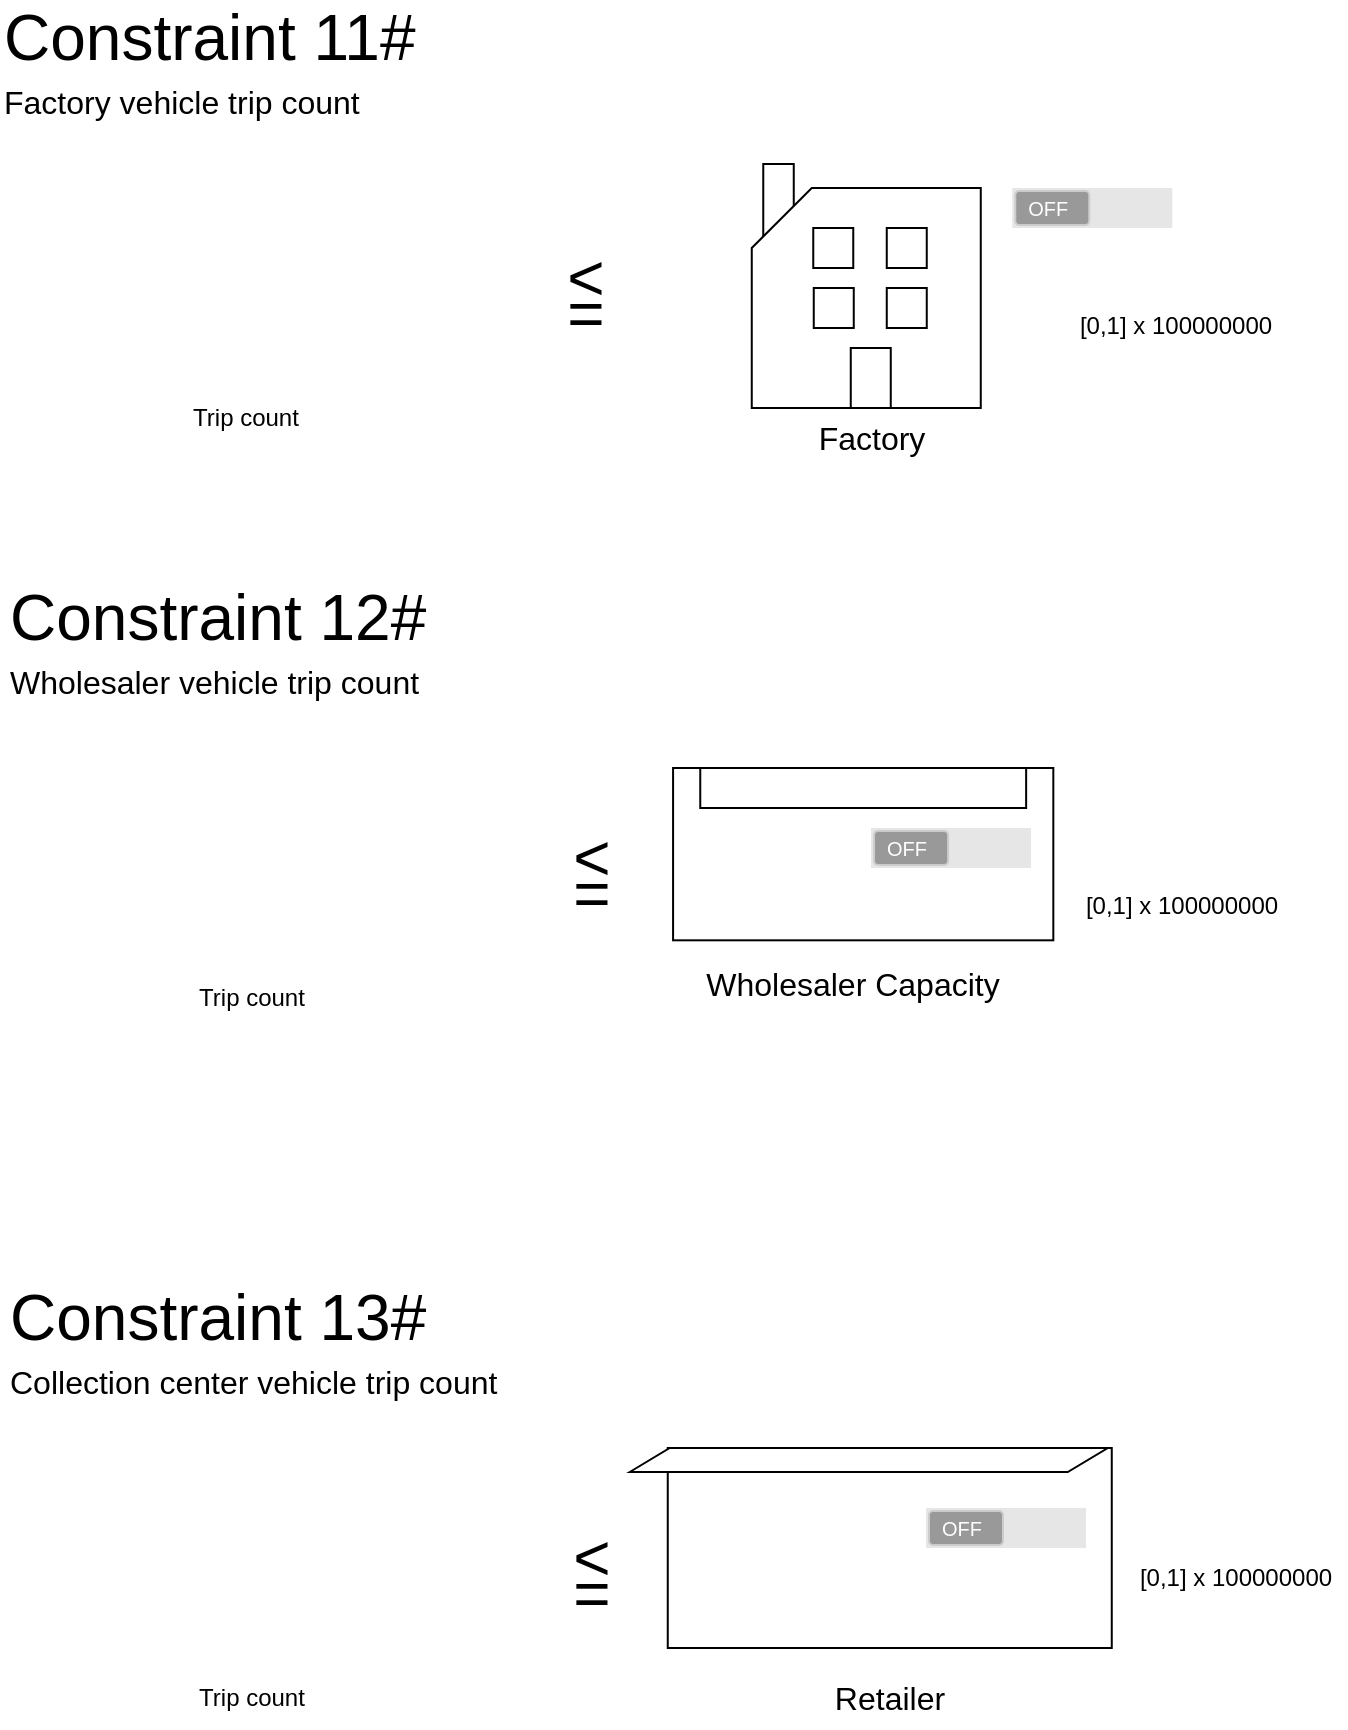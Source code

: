<mxfile version="20.3.6" type="device"><diagram id="E5e32wnW4O3eH5RmdQvd" name="Page-1"><mxGraphModel dx="964" dy="695" grid="1" gridSize="10" guides="1" tooltips="1" connect="1" arrows="1" fold="1" page="1" pageScale="1" pageWidth="850" pageHeight="1100" math="0" shadow="0"><root><mxCell id="0"/><mxCell id="1" parent="0"/><mxCell id="cN4R7d-649DsWRoi0HFM-1" value="" style="shape=image;html=1;verticalAlign=top;verticalLabelPosition=bottom;labelBackgroundColor=#ffffff;imageAspect=0;aspect=fixed;image=https://cdn4.iconfinder.com/data/icons/free-ui-set/200/line_3-05-128.png" vertex="1" parent="1"><mxGeometry x="140" y="160" width="128" height="128" as="geometry"/></mxCell><mxCell id="cN4R7d-649DsWRoi0HFM-2" value="" style="shape=image;html=1;verticalAlign=top;verticalLabelPosition=bottom;labelBackgroundColor=#ffffff;imageAspect=0;aspect=fixed;image=https://cdn4.iconfinder.com/data/icons/free-ui-set/200/line_3-05-128.png" vertex="1" parent="1"><mxGeometry x="230" y="160" width="128" height="128" as="geometry"/></mxCell><mxCell id="cN4R7d-649DsWRoi0HFM-4" value="" style="verticalLabelPosition=bottom;verticalAlign=top;html=1;shadow=0;dashed=0;strokeWidth=1;shape=mxgraph.android.switch_off;fillColor=#E6E6E6;sketch=0;" vertex="1" parent="1"><mxGeometry x="633.13" y="170" width="80" height="20" as="geometry"/></mxCell><mxCell id="cN4R7d-649DsWRoi0HFM-5" value="" style="group" vertex="1" connectable="0" parent="1"><mxGeometry x="390" y="200.38" width="60" height="47.25" as="geometry"/></mxCell><mxCell id="cN4R7d-649DsWRoi0HFM-6" value="=" style="text;html=1;strokeColor=none;fillColor=none;align=center;verticalAlign=middle;whiteSpace=wrap;rounded=0;fontSize=32;" vertex="1" parent="cN4R7d-649DsWRoi0HFM-5"><mxGeometry y="17.25" width="60" height="30" as="geometry"/></mxCell><mxCell id="cN4R7d-649DsWRoi0HFM-7" value="&amp;lt;" style="text;html=1;strokeColor=none;fillColor=none;align=center;verticalAlign=middle;whiteSpace=wrap;rounded=0;fontSize=32;" vertex="1" parent="cN4R7d-649DsWRoi0HFM-5"><mxGeometry width="60" height="30" as="geometry"/></mxCell><mxCell id="cN4R7d-649DsWRoi0HFM-9" value="" style="group" vertex="1" connectable="0" parent="1"><mxGeometry x="491.63" y="158" width="141.5" height="161.5" as="geometry"/></mxCell><mxCell id="cN4R7d-649DsWRoi0HFM-10" value="" style="rounded=0;whiteSpace=wrap;html=1;" vertex="1" parent="cN4R7d-649DsWRoi0HFM-9"><mxGeometry x="17" width="15.25" height="40" as="geometry"/></mxCell><mxCell id="cN4R7d-649DsWRoi0HFM-11" value="Factory" style="text;html=1;strokeColor=none;fillColor=none;align=center;verticalAlign=middle;whiteSpace=wrap;rounded=0;fontSize=16;" vertex="1" parent="cN4R7d-649DsWRoi0HFM-9"><mxGeometry y="122" width="141.5" height="30" as="geometry"/></mxCell><mxCell id="cN4R7d-649DsWRoi0HFM-12" value="" style="shape=card;whiteSpace=wrap;html=1;" vertex="1" parent="cN4R7d-649DsWRoi0HFM-9"><mxGeometry x="11.25" y="12" width="114.5" height="110" as="geometry"/></mxCell><mxCell id="cN4R7d-649DsWRoi0HFM-13" value="" style="whiteSpace=wrap;html=1;aspect=fixed;" vertex="1" parent="cN4R7d-649DsWRoi0HFM-9"><mxGeometry x="78.75" y="62" width="20" height="20" as="geometry"/></mxCell><mxCell id="cN4R7d-649DsWRoi0HFM-14" value="" style="whiteSpace=wrap;html=1;aspect=fixed;" vertex="1" parent="cN4R7d-649DsWRoi0HFM-9"><mxGeometry x="42" y="32" width="20" height="20" as="geometry"/></mxCell><mxCell id="cN4R7d-649DsWRoi0HFM-15" value="" style="whiteSpace=wrap;html=1;aspect=fixed;" vertex="1" parent="cN4R7d-649DsWRoi0HFM-9"><mxGeometry x="78.75" y="32" width="20" height="20" as="geometry"/></mxCell><mxCell id="cN4R7d-649DsWRoi0HFM-16" value="" style="whiteSpace=wrap;html=1;aspect=fixed;" vertex="1" parent="cN4R7d-649DsWRoi0HFM-9"><mxGeometry x="42.25" y="62" width="20" height="20" as="geometry"/></mxCell><mxCell id="cN4R7d-649DsWRoi0HFM-17" value="" style="rounded=0;whiteSpace=wrap;html=1;" vertex="1" parent="cN4R7d-649DsWRoi0HFM-9"><mxGeometry x="60.75" y="92" width="20" height="30" as="geometry"/></mxCell><mxCell id="cN4R7d-649DsWRoi0HFM-18" value="[0,1] x 100000000" style="text;html=1;strokeColor=none;fillColor=none;align=center;verticalAlign=middle;whiteSpace=wrap;rounded=0;" vertex="1" parent="1"><mxGeometry x="660" y="223.75" width="110" height="30" as="geometry"/></mxCell><mxCell id="cN4R7d-649DsWRoi0HFM-19" value="Trip count" style="text;html=1;strokeColor=none;fillColor=none;align=center;verticalAlign=middle;whiteSpace=wrap;rounded=0;" vertex="1" parent="1"><mxGeometry x="220" y="270" width="60" height="30" as="geometry"/></mxCell><mxCell id="cN4R7d-649DsWRoi0HFM-20" value="Constraint 11#" style="text;html=1;strokeColor=none;fillColor=none;align=left;verticalAlign=middle;whiteSpace=wrap;rounded=0;fontSize=32;" vertex="1" parent="1"><mxGeometry x="127" y="80" width="247.25" height="30" as="geometry"/></mxCell><mxCell id="cN4R7d-649DsWRoi0HFM-21" value="Factory vehicle trip count" style="text;html=1;strokeColor=none;fillColor=none;align=left;verticalAlign=middle;whiteSpace=wrap;rounded=0;fontSize=16;" vertex="1" parent="1"><mxGeometry x="127" y="112" width="387.25" height="30" as="geometry"/></mxCell><mxCell id="cN4R7d-649DsWRoi0HFM-22" value="" style="shape=image;html=1;verticalAlign=top;verticalLabelPosition=bottom;labelBackgroundColor=#ffffff;imageAspect=0;aspect=fixed;image=https://cdn4.iconfinder.com/data/icons/free-ui-set/200/line_3-05-128.png" vertex="1" parent="1"><mxGeometry x="143" y="450" width="128" height="128" as="geometry"/></mxCell><mxCell id="cN4R7d-649DsWRoi0HFM-23" value="" style="shape=image;html=1;verticalAlign=top;verticalLabelPosition=bottom;labelBackgroundColor=#ffffff;imageAspect=0;aspect=fixed;image=https://cdn4.iconfinder.com/data/icons/free-ui-set/200/line_3-05-128.png" vertex="1" parent="1"><mxGeometry x="233" y="450" width="128" height="128" as="geometry"/></mxCell><mxCell id="cN4R7d-649DsWRoi0HFM-25" value="" style="group" vertex="1" connectable="0" parent="1"><mxGeometry x="393" y="490.38" width="60" height="47.25" as="geometry"/></mxCell><mxCell id="cN4R7d-649DsWRoi0HFM-26" value="=" style="text;html=1;strokeColor=none;fillColor=none;align=center;verticalAlign=middle;whiteSpace=wrap;rounded=0;fontSize=32;" vertex="1" parent="cN4R7d-649DsWRoi0HFM-25"><mxGeometry y="17.25" width="60" height="30" as="geometry"/></mxCell><mxCell id="cN4R7d-649DsWRoi0HFM-27" value="&amp;lt;" style="text;html=1;strokeColor=none;fillColor=none;align=center;verticalAlign=middle;whiteSpace=wrap;rounded=0;fontSize=32;" vertex="1" parent="cN4R7d-649DsWRoi0HFM-25"><mxGeometry width="60" height="30" as="geometry"/></mxCell><mxCell id="cN4R7d-649DsWRoi0HFM-37" value="[0,1] x 100000000" style="text;html=1;strokeColor=none;fillColor=none;align=center;verticalAlign=middle;whiteSpace=wrap;rounded=0;" vertex="1" parent="1"><mxGeometry x="663" y="513.75" width="110" height="30" as="geometry"/></mxCell><mxCell id="cN4R7d-649DsWRoi0HFM-38" value="Trip count" style="text;html=1;strokeColor=none;fillColor=none;align=center;verticalAlign=middle;whiteSpace=wrap;rounded=0;" vertex="1" parent="1"><mxGeometry x="223" y="560" width="60" height="30" as="geometry"/></mxCell><mxCell id="cN4R7d-649DsWRoi0HFM-39" value="Constraint 12#" style="text;html=1;strokeColor=none;fillColor=none;align=left;verticalAlign=middle;whiteSpace=wrap;rounded=0;fontSize=32;" vertex="1" parent="1"><mxGeometry x="130" y="370" width="247.25" height="30" as="geometry"/></mxCell><mxCell id="cN4R7d-649DsWRoi0HFM-40" value="Wholesaler vehicle trip count" style="text;html=1;strokeColor=none;fillColor=none;align=left;verticalAlign=middle;whiteSpace=wrap;rounded=0;fontSize=16;" vertex="1" parent="1"><mxGeometry x="130" y="402" width="387.25" height="30" as="geometry"/></mxCell><mxCell id="cN4R7d-649DsWRoi0HFM-41" value="" style="group" vertex="1" connectable="0" parent="1"><mxGeometry x="436" y="460.0" width="217.66" height="120.62" as="geometry"/></mxCell><mxCell id="cN4R7d-649DsWRoi0HFM-42" value="" style="rounded=0;whiteSpace=wrap;html=1;fontSize=16;" vertex="1" parent="cN4R7d-649DsWRoi0HFM-41"><mxGeometry x="27.538" width="190.122" height="86.159" as="geometry"/></mxCell><mxCell id="cN4R7d-649DsWRoi0HFM-43" value="Wholesaler Capacity" style="text;html=1;strokeColor=none;fillColor=none;align=center;verticalAlign=middle;whiteSpace=wrap;rounded=0;fontSize=16;" vertex="1" parent="cN4R7d-649DsWRoi0HFM-41"><mxGeometry x="27.538" y="94.778" width="178.997" height="25.842" as="geometry"/></mxCell><mxCell id="cN4R7d-649DsWRoi0HFM-44" value="" style="rounded=0;whiteSpace=wrap;html=1;" vertex="1" parent="cN4R7d-649DsWRoi0HFM-41"><mxGeometry x="41.13" width="162.94" height="20" as="geometry"/></mxCell><mxCell id="cN4R7d-649DsWRoi0HFM-24" value="" style="verticalLabelPosition=bottom;verticalAlign=top;html=1;shadow=0;dashed=0;strokeWidth=1;shape=mxgraph.android.switch_off;fillColor=#E6E6E6;sketch=0;" vertex="1" parent="cN4R7d-649DsWRoi0HFM-41"><mxGeometry x="126.53" y="30.0" width="80" height="20" as="geometry"/></mxCell><mxCell id="cN4R7d-649DsWRoi0HFM-45" value="" style="shape=image;html=1;verticalAlign=top;verticalLabelPosition=bottom;labelBackgroundColor=#ffffff;imageAspect=0;aspect=fixed;image=https://cdn4.iconfinder.com/data/icons/free-ui-set/200/line_3-05-128.png" vertex="1" parent="1"><mxGeometry x="143" y="800" width="128" height="128" as="geometry"/></mxCell><mxCell id="cN4R7d-649DsWRoi0HFM-46" value="" style="shape=image;html=1;verticalAlign=top;verticalLabelPosition=bottom;labelBackgroundColor=#ffffff;imageAspect=0;aspect=fixed;image=https://cdn4.iconfinder.com/data/icons/free-ui-set/200/line_3-05-128.png" vertex="1" parent="1"><mxGeometry x="233" y="800" width="128" height="128" as="geometry"/></mxCell><mxCell id="cN4R7d-649DsWRoi0HFM-47" value="" style="group" vertex="1" connectable="0" parent="1"><mxGeometry x="393" y="840.38" width="60" height="47.25" as="geometry"/></mxCell><mxCell id="cN4R7d-649DsWRoi0HFM-48" value="=" style="text;html=1;strokeColor=none;fillColor=none;align=center;verticalAlign=middle;whiteSpace=wrap;rounded=0;fontSize=32;" vertex="1" parent="cN4R7d-649DsWRoi0HFM-47"><mxGeometry y="17.25" width="60" height="30" as="geometry"/></mxCell><mxCell id="cN4R7d-649DsWRoi0HFM-49" value="&amp;lt;" style="text;html=1;strokeColor=none;fillColor=none;align=center;verticalAlign=middle;whiteSpace=wrap;rounded=0;fontSize=32;" vertex="1" parent="cN4R7d-649DsWRoi0HFM-47"><mxGeometry width="60" height="30" as="geometry"/></mxCell><mxCell id="cN4R7d-649DsWRoi0HFM-50" value="[0,1] x 100000000" style="text;html=1;strokeColor=none;fillColor=none;align=center;verticalAlign=middle;whiteSpace=wrap;rounded=0;" vertex="1" parent="1"><mxGeometry x="690" y="850" width="110" height="30" as="geometry"/></mxCell><mxCell id="cN4R7d-649DsWRoi0HFM-51" value="Trip count" style="text;html=1;strokeColor=none;fillColor=none;align=center;verticalAlign=middle;whiteSpace=wrap;rounded=0;" vertex="1" parent="1"><mxGeometry x="223" y="910" width="60" height="30" as="geometry"/></mxCell><mxCell id="cN4R7d-649DsWRoi0HFM-52" value="Constraint 13#" style="text;html=1;strokeColor=none;fillColor=none;align=left;verticalAlign=middle;whiteSpace=wrap;rounded=0;fontSize=32;" vertex="1" parent="1"><mxGeometry x="130" y="720" width="247.25" height="30" as="geometry"/></mxCell><mxCell id="cN4R7d-649DsWRoi0HFM-53" value="Collection center vehicle trip count" style="text;html=1;strokeColor=none;fillColor=none;align=left;verticalAlign=middle;whiteSpace=wrap;rounded=0;fontSize=16;" vertex="1" parent="1"><mxGeometry x="130" y="752" width="387.25" height="30" as="geometry"/></mxCell><mxCell id="cN4R7d-649DsWRoi0HFM-59" value="" style="rounded=0;whiteSpace=wrap;html=1;fontSize=16;" vertex="1" parent="1"><mxGeometry x="460.88" y="800" width="222" height="100" as="geometry"/></mxCell><mxCell id="cN4R7d-649DsWRoi0HFM-72" value="" style="shape=parallelogram;perimeter=parallelogramPerimeter;whiteSpace=wrap;html=1;fixedSize=1;fontSize=16;" vertex="1" parent="1"><mxGeometry x="441.88" y="800" width="239" height="12" as="geometry"/></mxCell><mxCell id="cN4R7d-649DsWRoi0HFM-73" value="Retailer" style="text;html=1;strokeColor=none;fillColor=none;align=center;verticalAlign=middle;whiteSpace=wrap;rounded=0;fontSize=16;" vertex="1" parent="1"><mxGeometry x="501.13" y="910" width="141.5" height="30" as="geometry"/></mxCell><mxCell id="cN4R7d-649DsWRoi0HFM-74" value="" style="verticalLabelPosition=bottom;verticalAlign=top;html=1;shadow=0;dashed=0;strokeWidth=1;shape=mxgraph.android.switch_off;fillColor=#E6E6E6;sketch=0;" vertex="1" parent="1"><mxGeometry x="590" y="830" width="80" height="20" as="geometry"/></mxCell></root></mxGraphModel></diagram></mxfile>